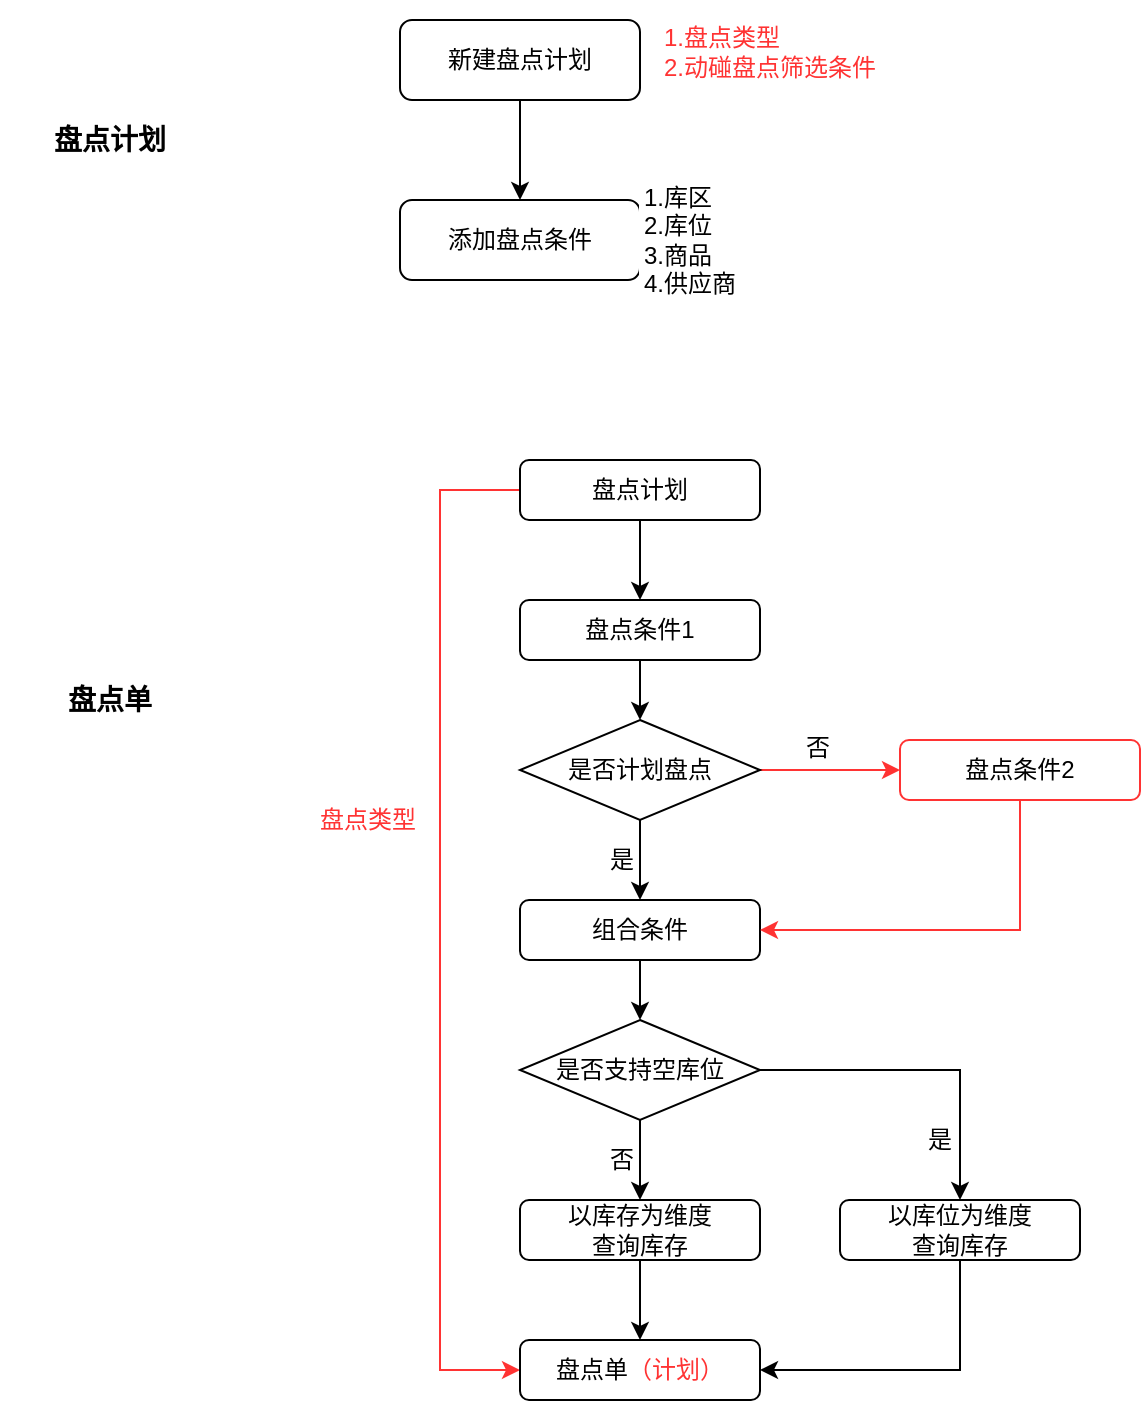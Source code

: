 <mxfile version="14.2.2" type="github">
  <diagram id="C5RBs43oDa-KdzZeNtuy" name="Page-1">
    <mxGraphModel dx="923" dy="402" grid="1" gridSize="10" guides="1" tooltips="1" connect="1" arrows="1" fold="1" page="1" pageScale="1" pageWidth="827" pageHeight="1169" math="0" shadow="0">
      <root>
        <mxCell id="WIyWlLk6GJQsqaUBKTNV-0" />
        <mxCell id="WIyWlLk6GJQsqaUBKTNV-1" parent="WIyWlLk6GJQsqaUBKTNV-0" />
        <mxCell id="EKh2bO4sF-y03ZDt91eH-3" style="edgeStyle=orthogonalEdgeStyle;rounded=0;orthogonalLoop=1;jettySize=auto;html=1;exitX=0.5;exitY=1;exitDx=0;exitDy=0;entryX=0.5;entryY=0;entryDx=0;entryDy=0;" edge="1" parent="WIyWlLk6GJQsqaUBKTNV-1" source="WIyWlLk6GJQsqaUBKTNV-3" target="WIyWlLk6GJQsqaUBKTNV-7">
          <mxGeometry relative="1" as="geometry" />
        </mxCell>
        <mxCell id="WIyWlLk6GJQsqaUBKTNV-3" value="新建盘点计划" style="rounded=1;whiteSpace=wrap;html=1;fontSize=12;glass=0;strokeWidth=1;shadow=0;" parent="WIyWlLk6GJQsqaUBKTNV-1" vertex="1">
          <mxGeometry x="310" y="80" width="120" height="40" as="geometry" />
        </mxCell>
        <mxCell id="WIyWlLk6GJQsqaUBKTNV-7" value="添加盘点条件" style="rounded=1;whiteSpace=wrap;html=1;fontSize=12;glass=0;strokeWidth=1;shadow=0;" parent="WIyWlLk6GJQsqaUBKTNV-1" vertex="1">
          <mxGeometry x="310" y="170" width="120" height="40" as="geometry" />
        </mxCell>
        <mxCell id="EKh2bO4sF-y03ZDt91eH-4" value="&lt;b&gt;&lt;font style=&quot;font-size: 14px&quot;&gt;盘点计划&lt;/font&gt;&lt;/b&gt;" style="text;html=1;strokeColor=none;fillColor=none;align=center;verticalAlign=middle;whiteSpace=wrap;rounded=0;" vertex="1" parent="WIyWlLk6GJQsqaUBKTNV-1">
          <mxGeometry x="110" y="130" width="110" height="20" as="geometry" />
        </mxCell>
        <mxCell id="EKh2bO4sF-y03ZDt91eH-5" value="&lt;font color=&quot;#ff3333&quot;&gt;1.盘点类型&lt;br&gt;2.动碰盘点筛选条件&lt;br&gt;&lt;/font&gt;" style="text;html=1;strokeColor=#FFFFFF;fillColor=none;align=left;verticalAlign=middle;whiteSpace=wrap;rounded=0;" vertex="1" parent="WIyWlLk6GJQsqaUBKTNV-1">
          <mxGeometry x="440" y="71" width="200" height="50" as="geometry" />
        </mxCell>
        <mxCell id="EKh2bO4sF-y03ZDt91eH-7" value="&lt;b&gt;&lt;font style=&quot;font-size: 14px&quot;&gt;盘点单&lt;/font&gt;&lt;/b&gt;" style="text;html=1;strokeColor=none;fillColor=none;align=center;verticalAlign=middle;whiteSpace=wrap;rounded=0;" vertex="1" parent="WIyWlLk6GJQsqaUBKTNV-1">
          <mxGeometry x="110" y="410" width="110" height="20" as="geometry" />
        </mxCell>
        <mxCell id="EKh2bO4sF-y03ZDt91eH-9" value="1.库区&lt;br&gt;2.库位&lt;br&gt;3.商品&lt;br&gt;4.供应商" style="text;html=1;strokeColor=#FFFFFF;fillColor=none;align=left;verticalAlign=middle;whiteSpace=wrap;rounded=0;shadow=0;" vertex="1" parent="WIyWlLk6GJQsqaUBKTNV-1">
          <mxGeometry x="430" y="160" width="110" height="60" as="geometry" />
        </mxCell>
        <mxCell id="EKh2bO4sF-y03ZDt91eH-59" style="edgeStyle=orthogonalEdgeStyle;rounded=0;orthogonalLoop=1;jettySize=auto;html=1;entryX=0;entryY=0.5;entryDx=0;entryDy=0;strokeColor=#FF3333;" edge="1" parent="WIyWlLk6GJQsqaUBKTNV-1" source="EKh2bO4sF-y03ZDt91eH-10" target="EKh2bO4sF-y03ZDt91eH-54">
          <mxGeometry relative="1" as="geometry">
            <Array as="points">
              <mxPoint x="330" y="315" />
              <mxPoint x="330" y="755" />
            </Array>
          </mxGeometry>
        </mxCell>
        <mxCell id="EKh2bO4sF-y03ZDt91eH-69" style="edgeStyle=orthogonalEdgeStyle;rounded=0;orthogonalLoop=1;jettySize=auto;html=1;entryX=0.5;entryY=0;entryDx=0;entryDy=0;strokeColor=#000000;" edge="1" parent="WIyWlLk6GJQsqaUBKTNV-1" source="EKh2bO4sF-y03ZDt91eH-10" target="EKh2bO4sF-y03ZDt91eH-11">
          <mxGeometry relative="1" as="geometry" />
        </mxCell>
        <mxCell id="EKh2bO4sF-y03ZDt91eH-10" value="盘点计划" style="rounded=1;whiteSpace=wrap;html=1;strokeColor=#000000;" vertex="1" parent="WIyWlLk6GJQsqaUBKTNV-1">
          <mxGeometry x="370" y="300" width="120" height="30" as="geometry" />
        </mxCell>
        <mxCell id="EKh2bO4sF-y03ZDt91eH-70" style="edgeStyle=orthogonalEdgeStyle;rounded=0;orthogonalLoop=1;jettySize=auto;html=1;entryX=0.5;entryY=0;entryDx=0;entryDy=0;strokeColor=#000000;" edge="1" parent="WIyWlLk6GJQsqaUBKTNV-1" source="EKh2bO4sF-y03ZDt91eH-11" target="EKh2bO4sF-y03ZDt91eH-68">
          <mxGeometry relative="1" as="geometry" />
        </mxCell>
        <mxCell id="EKh2bO4sF-y03ZDt91eH-11" value="盘点条件1" style="rounded=1;whiteSpace=wrap;html=1;strokeColor=#000000;" vertex="1" parent="WIyWlLk6GJQsqaUBKTNV-1">
          <mxGeometry x="370" y="370" width="120" height="30" as="geometry" />
        </mxCell>
        <mxCell id="EKh2bO4sF-y03ZDt91eH-21" style="rounded=0;orthogonalLoop=1;jettySize=auto;html=1;exitX=0.5;exitY=1;exitDx=0;exitDy=0;entryX=0.5;entryY=0;entryDx=0;entryDy=0;" edge="1" parent="WIyWlLk6GJQsqaUBKTNV-1" source="EKh2bO4sF-y03ZDt91eH-12" target="EKh2bO4sF-y03ZDt91eH-20">
          <mxGeometry relative="1" as="geometry" />
        </mxCell>
        <mxCell id="EKh2bO4sF-y03ZDt91eH-12" value="组合条件" style="rounded=1;whiteSpace=wrap;html=1;strokeColor=#000000;" vertex="1" parent="WIyWlLk6GJQsqaUBKTNV-1">
          <mxGeometry x="370" y="520" width="120" height="30" as="geometry" />
        </mxCell>
        <mxCell id="EKh2bO4sF-y03ZDt91eH-43" style="edgeStyle=orthogonalEdgeStyle;rounded=0;orthogonalLoop=1;jettySize=auto;html=1;exitX=1;exitY=0.5;exitDx=0;exitDy=0;entryX=0.5;entryY=0;entryDx=0;entryDy=0;strokeColor=#000000;" edge="1" parent="WIyWlLk6GJQsqaUBKTNV-1" source="EKh2bO4sF-y03ZDt91eH-20" target="EKh2bO4sF-y03ZDt91eH-42">
          <mxGeometry relative="1" as="geometry" />
        </mxCell>
        <mxCell id="EKh2bO4sF-y03ZDt91eH-51" style="edgeStyle=orthogonalEdgeStyle;rounded=0;orthogonalLoop=1;jettySize=auto;html=1;exitX=0.5;exitY=1;exitDx=0;exitDy=0;entryX=0.5;entryY=0;entryDx=0;entryDy=0;strokeColor=#000000;" edge="1" parent="WIyWlLk6GJQsqaUBKTNV-1" source="EKh2bO4sF-y03ZDt91eH-20" target="EKh2bO4sF-y03ZDt91eH-36">
          <mxGeometry relative="1" as="geometry" />
        </mxCell>
        <mxCell id="EKh2bO4sF-y03ZDt91eH-20" value="是否支持空库位" style="rhombus;whiteSpace=wrap;html=1;strokeColor=#000000;" vertex="1" parent="WIyWlLk6GJQsqaUBKTNV-1">
          <mxGeometry x="370" y="580" width="120" height="50" as="geometry" />
        </mxCell>
        <mxCell id="EKh2bO4sF-y03ZDt91eH-55" style="edgeStyle=none;rounded=0;orthogonalLoop=1;jettySize=auto;html=1;exitX=0.5;exitY=1;exitDx=0;exitDy=0;entryX=0.5;entryY=0;entryDx=0;entryDy=0;strokeColor=#000000;" edge="1" parent="WIyWlLk6GJQsqaUBKTNV-1" source="EKh2bO4sF-y03ZDt91eH-36" target="EKh2bO4sF-y03ZDt91eH-54">
          <mxGeometry relative="1" as="geometry" />
        </mxCell>
        <mxCell id="EKh2bO4sF-y03ZDt91eH-36" value="以库存为维度&lt;br&gt;查询库存" style="rounded=1;whiteSpace=wrap;html=1;strokeColor=#000000;" vertex="1" parent="WIyWlLk6GJQsqaUBKTNV-1">
          <mxGeometry x="370" y="670" width="120" height="30" as="geometry" />
        </mxCell>
        <mxCell id="EKh2bO4sF-y03ZDt91eH-57" style="edgeStyle=orthogonalEdgeStyle;rounded=0;orthogonalLoop=1;jettySize=auto;html=1;entryX=1;entryY=0.5;entryDx=0;entryDy=0;strokeColor=#000000;" edge="1" parent="WIyWlLk6GJQsqaUBKTNV-1" source="EKh2bO4sF-y03ZDt91eH-42" target="EKh2bO4sF-y03ZDt91eH-54">
          <mxGeometry relative="1" as="geometry">
            <Array as="points">
              <mxPoint x="590" y="755" />
            </Array>
          </mxGeometry>
        </mxCell>
        <mxCell id="EKh2bO4sF-y03ZDt91eH-42" value="以库位为维度&lt;br&gt;查询库存" style="rounded=1;whiteSpace=wrap;html=1;strokeColor=#000000;" vertex="1" parent="WIyWlLk6GJQsqaUBKTNV-1">
          <mxGeometry x="530" y="670" width="120" height="30" as="geometry" />
        </mxCell>
        <mxCell id="EKh2bO4sF-y03ZDt91eH-44" value="是&lt;br&gt;" style="text;html=1;strokeColor=none;fillColor=none;align=center;verticalAlign=middle;whiteSpace=wrap;rounded=0;shadow=0;" vertex="1" parent="WIyWlLk6GJQsqaUBKTNV-1">
          <mxGeometry x="560" y="630" width="40" height="20" as="geometry" />
        </mxCell>
        <mxCell id="EKh2bO4sF-y03ZDt91eH-52" value="否" style="text;html=1;strokeColor=none;fillColor=none;align=center;verticalAlign=middle;whiteSpace=wrap;rounded=0;shadow=0;" vertex="1" parent="WIyWlLk6GJQsqaUBKTNV-1">
          <mxGeometry x="401" y="640" width="40" height="20" as="geometry" />
        </mxCell>
        <mxCell id="EKh2bO4sF-y03ZDt91eH-54" value="盘点单&lt;font color=&quot;#ff3333&quot;&gt;（计划）&lt;/font&gt;" style="rounded=1;whiteSpace=wrap;html=1;strokeColor=#000000;" vertex="1" parent="WIyWlLk6GJQsqaUBKTNV-1">
          <mxGeometry x="370" y="740" width="120" height="30" as="geometry" />
        </mxCell>
        <mxCell id="EKh2bO4sF-y03ZDt91eH-60" value="&lt;font color=&quot;#ff3333&quot;&gt;盘点类型&lt;/font&gt;" style="text;html=1;strokeColor=#FFFFFF;fillColor=none;align=left;verticalAlign=middle;whiteSpace=wrap;rounded=0;" vertex="1" parent="WIyWlLk6GJQsqaUBKTNV-1">
          <mxGeometry x="268" y="450" width="60" height="60" as="geometry" />
        </mxCell>
        <mxCell id="EKh2bO4sF-y03ZDt91eH-73" style="edgeStyle=orthogonalEdgeStyle;rounded=0;orthogonalLoop=1;jettySize=auto;html=1;entryX=1;entryY=0.5;entryDx=0;entryDy=0;strokeColor=#FF3333;" edge="1" parent="WIyWlLk6GJQsqaUBKTNV-1" source="EKh2bO4sF-y03ZDt91eH-61" target="EKh2bO4sF-y03ZDt91eH-12">
          <mxGeometry relative="1" as="geometry">
            <Array as="points">
              <mxPoint x="620" y="535" />
            </Array>
          </mxGeometry>
        </mxCell>
        <mxCell id="EKh2bO4sF-y03ZDt91eH-61" value="盘点条件2" style="rounded=1;whiteSpace=wrap;html=1;strokeColor=#FF3333;" vertex="1" parent="WIyWlLk6GJQsqaUBKTNV-1">
          <mxGeometry x="560" y="440" width="120" height="30" as="geometry" />
        </mxCell>
        <mxCell id="EKh2bO4sF-y03ZDt91eH-71" style="edgeStyle=orthogonalEdgeStyle;rounded=0;orthogonalLoop=1;jettySize=auto;html=1;entryX=0.5;entryY=0;entryDx=0;entryDy=0;strokeColor=#000000;" edge="1" parent="WIyWlLk6GJQsqaUBKTNV-1" source="EKh2bO4sF-y03ZDt91eH-68" target="EKh2bO4sF-y03ZDt91eH-12">
          <mxGeometry relative="1" as="geometry" />
        </mxCell>
        <mxCell id="EKh2bO4sF-y03ZDt91eH-72" style="edgeStyle=orthogonalEdgeStyle;rounded=0;orthogonalLoop=1;jettySize=auto;html=1;entryX=0;entryY=0.5;entryDx=0;entryDy=0;strokeColor=#FF3333;" edge="1" parent="WIyWlLk6GJQsqaUBKTNV-1" source="EKh2bO4sF-y03ZDt91eH-68" target="EKh2bO4sF-y03ZDt91eH-61">
          <mxGeometry relative="1" as="geometry" />
        </mxCell>
        <mxCell id="EKh2bO4sF-y03ZDt91eH-68" value="是否计划盘点" style="rhombus;whiteSpace=wrap;html=1;strokeColor=#000000;" vertex="1" parent="WIyWlLk6GJQsqaUBKTNV-1">
          <mxGeometry x="370" y="430" width="120" height="50" as="geometry" />
        </mxCell>
        <mxCell id="EKh2bO4sF-y03ZDt91eH-74" value="是" style="text;html=1;strokeColor=none;fillColor=none;align=center;verticalAlign=middle;whiteSpace=wrap;rounded=0;shadow=0;" vertex="1" parent="WIyWlLk6GJQsqaUBKTNV-1">
          <mxGeometry x="401" y="490" width="40" height="20" as="geometry" />
        </mxCell>
        <mxCell id="EKh2bO4sF-y03ZDt91eH-75" value="否" style="text;html=1;strokeColor=none;fillColor=none;align=center;verticalAlign=middle;whiteSpace=wrap;rounded=0;shadow=0;" vertex="1" parent="WIyWlLk6GJQsqaUBKTNV-1">
          <mxGeometry x="499" y="434" width="40" height="20" as="geometry" />
        </mxCell>
      </root>
    </mxGraphModel>
  </diagram>
</mxfile>
